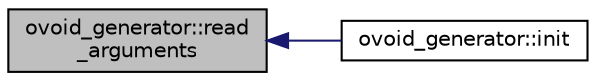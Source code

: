 digraph "ovoid_generator::read_arguments"
{
  edge [fontname="Helvetica",fontsize="10",labelfontname="Helvetica",labelfontsize="10"];
  node [fontname="Helvetica",fontsize="10",shape=record];
  rankdir="LR";
  Node919 [label="ovoid_generator::read\l_arguments",height=0.2,width=0.4,color="black", fillcolor="grey75", style="filled", fontcolor="black"];
  Node919 -> Node920 [dir="back",color="midnightblue",fontsize="10",style="solid",fontname="Helvetica"];
  Node920 [label="ovoid_generator::init",height=0.2,width=0.4,color="black", fillcolor="white", style="filled",URL="$d3/daf/classovoid__generator.html#a44d90a4751554076f432f35089a964c2"];
}
